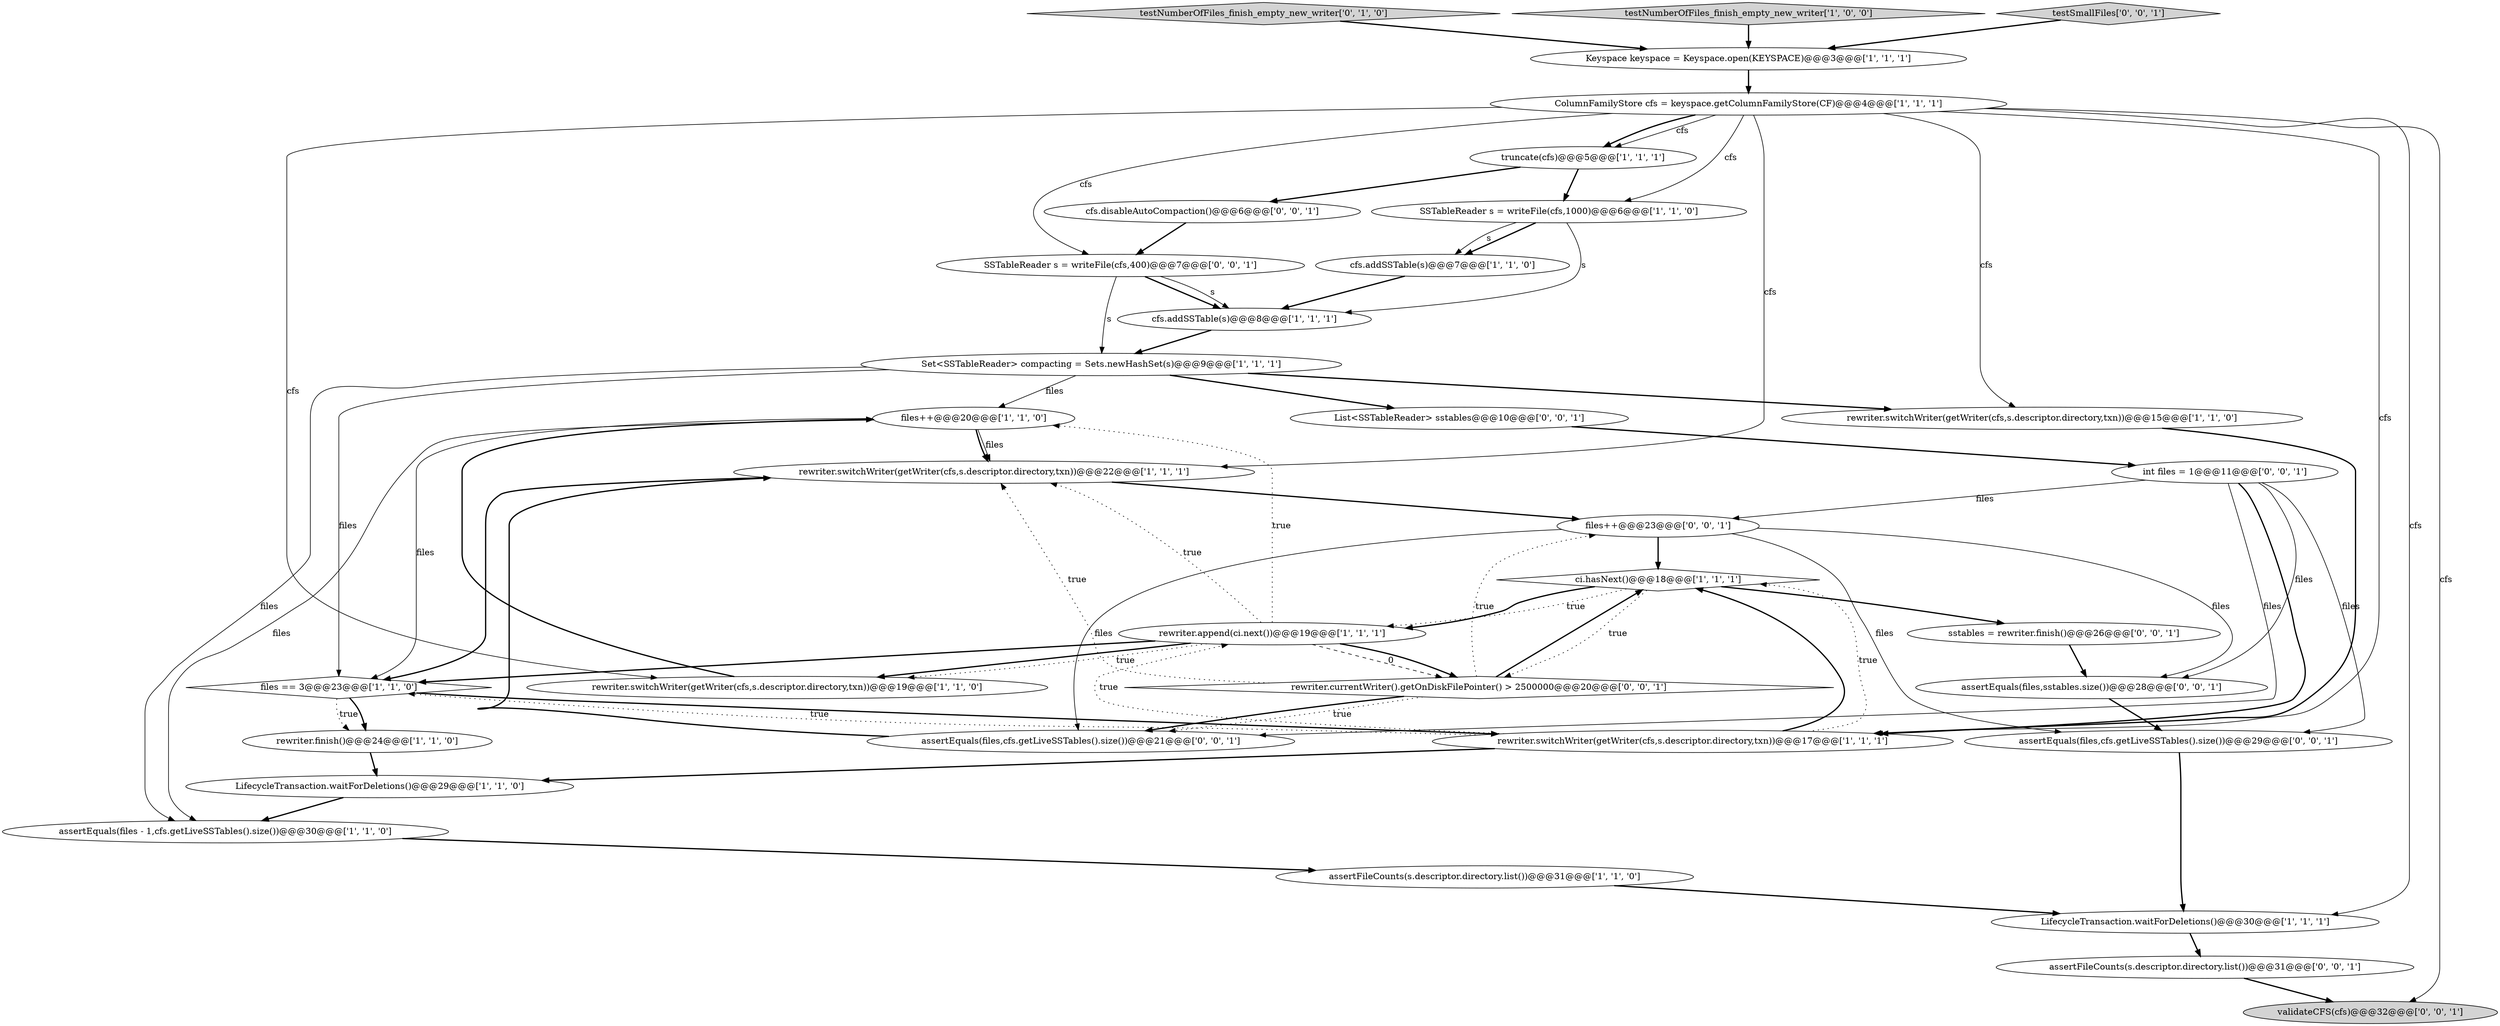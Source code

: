 digraph {
15 [style = filled, label = "cfs.addSSTable(s)@@@7@@@['1', '1', '0']", fillcolor = white, shape = ellipse image = "AAA0AAABBB1BBB"];
20 [style = filled, label = "rewriter.switchWriter(getWriter(cfs,s.descriptor.directory,txn))@@@19@@@['1', '1', '0']", fillcolor = white, shape = ellipse image = "AAA0AAABBB1BBB"];
0 [style = filled, label = "assertFileCounts(s.descriptor.directory.list())@@@31@@@['1', '1', '0']", fillcolor = white, shape = ellipse image = "AAA0AAABBB1BBB"];
9 [style = filled, label = "LifecycleTransaction.waitForDeletions()@@@30@@@['1', '1', '1']", fillcolor = white, shape = ellipse image = "AAA0AAABBB1BBB"];
2 [style = filled, label = "truncate(cfs)@@@5@@@['1', '1', '1']", fillcolor = white, shape = ellipse image = "AAA0AAABBB1BBB"];
28 [style = filled, label = "assertFileCounts(s.descriptor.directory.list())@@@31@@@['0', '0', '1']", fillcolor = white, shape = ellipse image = "AAA0AAABBB3BBB"];
11 [style = filled, label = "SSTableReader s = writeFile(cfs,1000)@@@6@@@['1', '1', '0']", fillcolor = white, shape = ellipse image = "AAA0AAABBB1BBB"];
21 [style = filled, label = "testNumberOfFiles_finish_empty_new_writer['0', '1', '0']", fillcolor = lightgray, shape = diamond image = "AAA0AAABBB2BBB"];
4 [style = filled, label = "testNumberOfFiles_finish_empty_new_writer['1', '0', '0']", fillcolor = lightgray, shape = diamond image = "AAA0AAABBB1BBB"];
5 [style = filled, label = "rewriter.switchWriter(getWriter(cfs,s.descriptor.directory,txn))@@@17@@@['1', '1', '1']", fillcolor = white, shape = ellipse image = "AAA0AAABBB1BBB"];
1 [style = filled, label = "rewriter.append(ci.next())@@@19@@@['1', '1', '1']", fillcolor = white, shape = ellipse image = "AAA0AAABBB1BBB"];
8 [style = filled, label = "assertEquals(files - 1,cfs.getLiveSSTables().size())@@@30@@@['1', '1', '0']", fillcolor = white, shape = ellipse image = "AAA0AAABBB1BBB"];
6 [style = filled, label = "ci.hasNext()@@@18@@@['1', '1', '1']", fillcolor = white, shape = diamond image = "AAA0AAABBB1BBB"];
18 [style = filled, label = "files++@@@20@@@['1', '1', '0']", fillcolor = white, shape = ellipse image = "AAA0AAABBB1BBB"];
33 [style = filled, label = "assertEquals(files,sstables.size())@@@28@@@['0', '0', '1']", fillcolor = white, shape = ellipse image = "AAA0AAABBB3BBB"];
24 [style = filled, label = "sstables = rewriter.finish()@@@26@@@['0', '0', '1']", fillcolor = white, shape = ellipse image = "AAA0AAABBB3BBB"];
31 [style = filled, label = "SSTableReader s = writeFile(cfs,400)@@@7@@@['0', '0', '1']", fillcolor = white, shape = ellipse image = "AAA0AAABBB3BBB"];
34 [style = filled, label = "testSmallFiles['0', '0', '1']", fillcolor = lightgray, shape = diamond image = "AAA0AAABBB3BBB"];
13 [style = filled, label = "ColumnFamilyStore cfs = keyspace.getColumnFamilyStore(CF)@@@4@@@['1', '1', '1']", fillcolor = white, shape = ellipse image = "AAA0AAABBB1BBB"];
29 [style = filled, label = "files++@@@23@@@['0', '0', '1']", fillcolor = white, shape = ellipse image = "AAA0AAABBB3BBB"];
10 [style = filled, label = "rewriter.switchWriter(getWriter(cfs,s.descriptor.directory,txn))@@@22@@@['1', '1', '1']", fillcolor = white, shape = ellipse image = "AAA0AAABBB1BBB"];
19 [style = filled, label = "rewriter.finish()@@@24@@@['1', '1', '0']", fillcolor = white, shape = ellipse image = "AAA0AAABBB1BBB"];
3 [style = filled, label = "Set<SSTableReader> compacting = Sets.newHashSet(s)@@@9@@@['1', '1', '1']", fillcolor = white, shape = ellipse image = "AAA0AAABBB1BBB"];
14 [style = filled, label = "cfs.addSSTable(s)@@@8@@@['1', '1', '1']", fillcolor = white, shape = ellipse image = "AAA0AAABBB1BBB"];
22 [style = filled, label = "cfs.disableAutoCompaction()@@@6@@@['0', '0', '1']", fillcolor = white, shape = ellipse image = "AAA0AAABBB3BBB"];
25 [style = filled, label = "validateCFS(cfs)@@@32@@@['0', '0', '1']", fillcolor = lightgray, shape = ellipse image = "AAA0AAABBB3BBB"];
27 [style = filled, label = "rewriter.currentWriter().getOnDiskFilePointer() > 2500000@@@20@@@['0', '0', '1']", fillcolor = white, shape = diamond image = "AAA0AAABBB3BBB"];
16 [style = filled, label = "Keyspace keyspace = Keyspace.open(KEYSPACE)@@@3@@@['1', '1', '1']", fillcolor = white, shape = ellipse image = "AAA0AAABBB1BBB"];
32 [style = filled, label = "List<SSTableReader> sstables@@@10@@@['0', '0', '1']", fillcolor = white, shape = ellipse image = "AAA0AAABBB3BBB"];
17 [style = filled, label = "rewriter.switchWriter(getWriter(cfs,s.descriptor.directory,txn))@@@15@@@['1', '1', '0']", fillcolor = white, shape = ellipse image = "AAA0AAABBB1BBB"];
12 [style = filled, label = "LifecycleTransaction.waitForDeletions()@@@29@@@['1', '1', '0']", fillcolor = white, shape = ellipse image = "AAA0AAABBB1BBB"];
7 [style = filled, label = "files == 3@@@23@@@['1', '1', '0']", fillcolor = white, shape = diamond image = "AAA0AAABBB1BBB"];
26 [style = filled, label = "int files = 1@@@11@@@['0', '0', '1']", fillcolor = white, shape = ellipse image = "AAA0AAABBB3BBB"];
30 [style = filled, label = "assertEquals(files,cfs.getLiveSSTables().size())@@@21@@@['0', '0', '1']", fillcolor = white, shape = ellipse image = "AAA0AAABBB3BBB"];
23 [style = filled, label = "assertEquals(files,cfs.getLiveSSTables().size())@@@29@@@['0', '0', '1']", fillcolor = white, shape = ellipse image = "AAA0AAABBB3BBB"];
31->14 [style = bold, label=""];
14->3 [style = bold, label=""];
13->31 [style = solid, label="cfs"];
26->29 [style = solid, label="files"];
26->33 [style = solid, label="files"];
17->5 [style = bold, label=""];
16->13 [style = bold, label=""];
0->9 [style = bold, label=""];
13->2 [style = solid, label="cfs"];
3->8 [style = solid, label="files"];
1->10 [style = dotted, label="true"];
13->11 [style = solid, label="cfs"];
15->14 [style = bold, label=""];
19->12 [style = bold, label=""];
13->9 [style = solid, label="cfs"];
26->30 [style = solid, label="files"];
26->5 [style = bold, label=""];
7->19 [style = dotted, label="true"];
1->27 [style = dashed, label="0"];
31->14 [style = solid, label="s"];
27->30 [style = bold, label=""];
5->1 [style = dotted, label="true"];
1->27 [style = bold, label=""];
6->1 [style = dotted, label="true"];
27->10 [style = dotted, label="true"];
22->31 [style = bold, label=""];
1->20 [style = bold, label=""];
29->23 [style = solid, label="files"];
18->10 [style = solid, label="files"];
18->7 [style = solid, label="files"];
6->24 [style = bold, label=""];
13->10 [style = solid, label="cfs"];
5->6 [style = dotted, label="true"];
3->7 [style = solid, label="files"];
1->7 [style = bold, label=""];
10->7 [style = bold, label=""];
32->26 [style = bold, label=""];
27->6 [style = bold, label=""];
13->20 [style = solid, label="cfs"];
11->15 [style = bold, label=""];
18->8 [style = solid, label="files"];
13->5 [style = solid, label="cfs"];
29->30 [style = solid, label="files"];
33->23 [style = bold, label=""];
1->18 [style = dotted, label="true"];
8->0 [style = bold, label=""];
20->18 [style = bold, label=""];
24->33 [style = bold, label=""];
6->1 [style = bold, label=""];
9->28 [style = bold, label=""];
29->6 [style = bold, label=""];
27->30 [style = dotted, label="true"];
7->5 [style = bold, label=""];
11->15 [style = solid, label="s"];
5->6 [style = bold, label=""];
18->10 [style = bold, label=""];
10->29 [style = bold, label=""];
5->12 [style = bold, label=""];
27->29 [style = dotted, label="true"];
5->7 [style = dotted, label="true"];
12->8 [style = bold, label=""];
34->16 [style = bold, label=""];
31->3 [style = solid, label="s"];
26->23 [style = solid, label="files"];
30->10 [style = bold, label=""];
3->18 [style = solid, label="files"];
21->16 [style = bold, label=""];
28->25 [style = bold, label=""];
3->17 [style = bold, label=""];
29->33 [style = solid, label="files"];
6->27 [style = dotted, label="true"];
2->22 [style = bold, label=""];
3->32 [style = bold, label=""];
23->9 [style = bold, label=""];
7->19 [style = bold, label=""];
1->20 [style = dotted, label="true"];
2->11 [style = bold, label=""];
4->16 [style = bold, label=""];
13->17 [style = solid, label="cfs"];
13->25 [style = solid, label="cfs"];
13->2 [style = bold, label=""];
11->14 [style = solid, label="s"];
}
